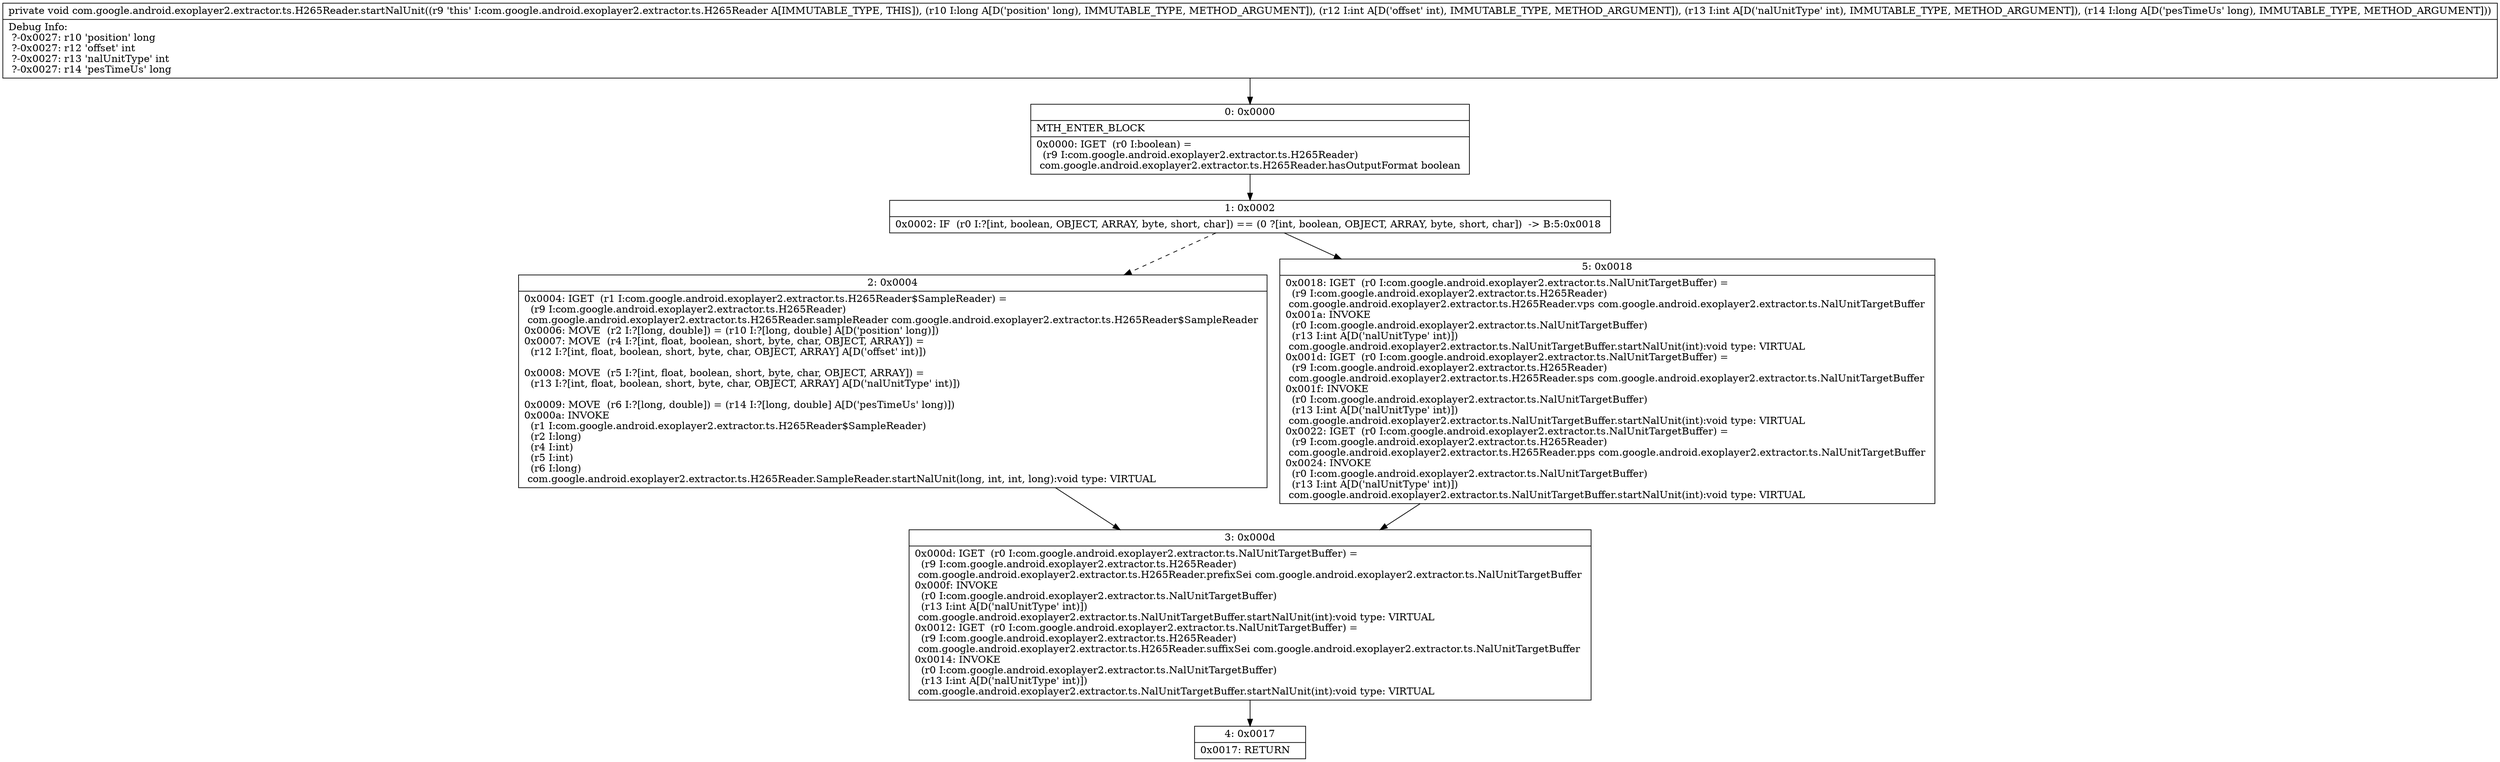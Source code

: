 digraph "CFG forcom.google.android.exoplayer2.extractor.ts.H265Reader.startNalUnit(JIIJ)V" {
Node_0 [shape=record,label="{0\:\ 0x0000|MTH_ENTER_BLOCK\l|0x0000: IGET  (r0 I:boolean) = \l  (r9 I:com.google.android.exoplayer2.extractor.ts.H265Reader)\l com.google.android.exoplayer2.extractor.ts.H265Reader.hasOutputFormat boolean \l}"];
Node_1 [shape=record,label="{1\:\ 0x0002|0x0002: IF  (r0 I:?[int, boolean, OBJECT, ARRAY, byte, short, char]) == (0 ?[int, boolean, OBJECT, ARRAY, byte, short, char])  \-\> B:5:0x0018 \l}"];
Node_2 [shape=record,label="{2\:\ 0x0004|0x0004: IGET  (r1 I:com.google.android.exoplayer2.extractor.ts.H265Reader$SampleReader) = \l  (r9 I:com.google.android.exoplayer2.extractor.ts.H265Reader)\l com.google.android.exoplayer2.extractor.ts.H265Reader.sampleReader com.google.android.exoplayer2.extractor.ts.H265Reader$SampleReader \l0x0006: MOVE  (r2 I:?[long, double]) = (r10 I:?[long, double] A[D('position' long)]) \l0x0007: MOVE  (r4 I:?[int, float, boolean, short, byte, char, OBJECT, ARRAY]) = \l  (r12 I:?[int, float, boolean, short, byte, char, OBJECT, ARRAY] A[D('offset' int)])\l \l0x0008: MOVE  (r5 I:?[int, float, boolean, short, byte, char, OBJECT, ARRAY]) = \l  (r13 I:?[int, float, boolean, short, byte, char, OBJECT, ARRAY] A[D('nalUnitType' int)])\l \l0x0009: MOVE  (r6 I:?[long, double]) = (r14 I:?[long, double] A[D('pesTimeUs' long)]) \l0x000a: INVOKE  \l  (r1 I:com.google.android.exoplayer2.extractor.ts.H265Reader$SampleReader)\l  (r2 I:long)\l  (r4 I:int)\l  (r5 I:int)\l  (r6 I:long)\l com.google.android.exoplayer2.extractor.ts.H265Reader.SampleReader.startNalUnit(long, int, int, long):void type: VIRTUAL \l}"];
Node_3 [shape=record,label="{3\:\ 0x000d|0x000d: IGET  (r0 I:com.google.android.exoplayer2.extractor.ts.NalUnitTargetBuffer) = \l  (r9 I:com.google.android.exoplayer2.extractor.ts.H265Reader)\l com.google.android.exoplayer2.extractor.ts.H265Reader.prefixSei com.google.android.exoplayer2.extractor.ts.NalUnitTargetBuffer \l0x000f: INVOKE  \l  (r0 I:com.google.android.exoplayer2.extractor.ts.NalUnitTargetBuffer)\l  (r13 I:int A[D('nalUnitType' int)])\l com.google.android.exoplayer2.extractor.ts.NalUnitTargetBuffer.startNalUnit(int):void type: VIRTUAL \l0x0012: IGET  (r0 I:com.google.android.exoplayer2.extractor.ts.NalUnitTargetBuffer) = \l  (r9 I:com.google.android.exoplayer2.extractor.ts.H265Reader)\l com.google.android.exoplayer2.extractor.ts.H265Reader.suffixSei com.google.android.exoplayer2.extractor.ts.NalUnitTargetBuffer \l0x0014: INVOKE  \l  (r0 I:com.google.android.exoplayer2.extractor.ts.NalUnitTargetBuffer)\l  (r13 I:int A[D('nalUnitType' int)])\l com.google.android.exoplayer2.extractor.ts.NalUnitTargetBuffer.startNalUnit(int):void type: VIRTUAL \l}"];
Node_4 [shape=record,label="{4\:\ 0x0017|0x0017: RETURN   \l}"];
Node_5 [shape=record,label="{5\:\ 0x0018|0x0018: IGET  (r0 I:com.google.android.exoplayer2.extractor.ts.NalUnitTargetBuffer) = \l  (r9 I:com.google.android.exoplayer2.extractor.ts.H265Reader)\l com.google.android.exoplayer2.extractor.ts.H265Reader.vps com.google.android.exoplayer2.extractor.ts.NalUnitTargetBuffer \l0x001a: INVOKE  \l  (r0 I:com.google.android.exoplayer2.extractor.ts.NalUnitTargetBuffer)\l  (r13 I:int A[D('nalUnitType' int)])\l com.google.android.exoplayer2.extractor.ts.NalUnitTargetBuffer.startNalUnit(int):void type: VIRTUAL \l0x001d: IGET  (r0 I:com.google.android.exoplayer2.extractor.ts.NalUnitTargetBuffer) = \l  (r9 I:com.google.android.exoplayer2.extractor.ts.H265Reader)\l com.google.android.exoplayer2.extractor.ts.H265Reader.sps com.google.android.exoplayer2.extractor.ts.NalUnitTargetBuffer \l0x001f: INVOKE  \l  (r0 I:com.google.android.exoplayer2.extractor.ts.NalUnitTargetBuffer)\l  (r13 I:int A[D('nalUnitType' int)])\l com.google.android.exoplayer2.extractor.ts.NalUnitTargetBuffer.startNalUnit(int):void type: VIRTUAL \l0x0022: IGET  (r0 I:com.google.android.exoplayer2.extractor.ts.NalUnitTargetBuffer) = \l  (r9 I:com.google.android.exoplayer2.extractor.ts.H265Reader)\l com.google.android.exoplayer2.extractor.ts.H265Reader.pps com.google.android.exoplayer2.extractor.ts.NalUnitTargetBuffer \l0x0024: INVOKE  \l  (r0 I:com.google.android.exoplayer2.extractor.ts.NalUnitTargetBuffer)\l  (r13 I:int A[D('nalUnitType' int)])\l com.google.android.exoplayer2.extractor.ts.NalUnitTargetBuffer.startNalUnit(int):void type: VIRTUAL \l}"];
MethodNode[shape=record,label="{private void com.google.android.exoplayer2.extractor.ts.H265Reader.startNalUnit((r9 'this' I:com.google.android.exoplayer2.extractor.ts.H265Reader A[IMMUTABLE_TYPE, THIS]), (r10 I:long A[D('position' long), IMMUTABLE_TYPE, METHOD_ARGUMENT]), (r12 I:int A[D('offset' int), IMMUTABLE_TYPE, METHOD_ARGUMENT]), (r13 I:int A[D('nalUnitType' int), IMMUTABLE_TYPE, METHOD_ARGUMENT]), (r14 I:long A[D('pesTimeUs' long), IMMUTABLE_TYPE, METHOD_ARGUMENT]))  | Debug Info:\l  ?\-0x0027: r10 'position' long\l  ?\-0x0027: r12 'offset' int\l  ?\-0x0027: r13 'nalUnitType' int\l  ?\-0x0027: r14 'pesTimeUs' long\l}"];
MethodNode -> Node_0;
Node_0 -> Node_1;
Node_1 -> Node_2[style=dashed];
Node_1 -> Node_5;
Node_2 -> Node_3;
Node_3 -> Node_4;
Node_5 -> Node_3;
}

